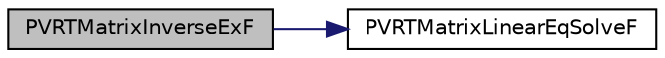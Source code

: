 digraph "PVRTMatrixInverseExF"
{
  edge [fontname="Helvetica",fontsize="10",labelfontname="Helvetica",labelfontsize="10"];
  node [fontname="Helvetica",fontsize="10",shape=record];
  rankdir="LR";
  Node1 [label="PVRTMatrixInverseExF",height=0.2,width=0.4,color="black", fillcolor="grey75", style="filled", fontcolor="black"];
  Node1 -> Node2 [color="midnightblue",fontsize="10",style="solid",fontname="Helvetica"];
  Node2 [label="PVRTMatrixLinearEqSolveF",height=0.2,width=0.4,color="black", fillcolor="white", style="filled",URL="$_p_v_r_t_matrix_8h.html#a729e26309d3d01d6b8777fb96aef42b8"];
}
